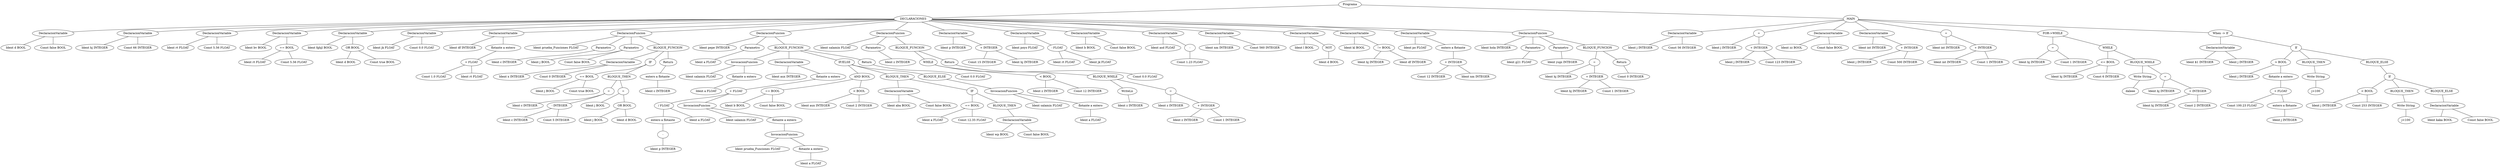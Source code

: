 graph G {227 [label="Programa"]
228 [label="DECLARACIONES"]
227 -- 228
229 [label="DeclaracionVariable"]
228 -- 229
230 [label="Ident d BOOL"]
229 -- 230
231 [label="Const false BOOL"]
229 -- 231
232 [label="DeclaracionVariable"]
228 -- 232
233 [label="Ident hj INTEGER"]
232 -- 233
234 [label="Const 66 INTEGER"]
232 -- 234
235 [label="DeclaracionVariable"]
228 -- 235
236 [label="Ident rt FLOAT"]
235 -- 236
237 [label="Const 5.56 FLOAT"]
235 -- 237
238 [label="DeclaracionVariable"]
228 -- 238
239 [label="Ident bv BOOL"]
238 -- 239
240 [label="== BOOL"]
238 -- 240
241 [label="Ident rt FLOAT"]
240 -- 241
242 [label="Const 5.56 FLOAT"]
240 -- 242
243 [label="DeclaracionVariable"]
228 -- 243
244 [label="Ident fghjl BOOL"]
243 -- 244
245 [label="OR BOOL"]
243 -- 245
246 [label="Ident d BOOL"]
245 -- 246
247 [label="Const true BOOL"]
245 -- 247
248 [label="DeclaracionVariable"]
228 -- 248
249 [label="Ident jk FLOAT"]
248 -- 249
250 [label="Const 0.0 FLOAT"]
248 -- 250
251 [label="DeclaracionVariable"]
228 -- 251
252 [label="Ident df INTEGER"]
251 -- 252
253 [label="flotante a entero"]
251 -- 253
254 [label="+ FLOAT"]
253 -- 254
255 [label="Const 1.0 FLOAT"]
254 -- 255
256 [label="Ident rt FLOAT"]
254 -- 256
257 [label="DeclaracionFuncion"]
228 -- 257
258 [label="Ident prueba_Funciones FLOAT"]
257 -- 258
259 [label="Parametro"]
257 -- 259
260 [label="Ident c INTEGER"]
259 -- 260
261 [label="Parametro"]
257 -- 261
262 [label="Ident j BOOL"]
261 -- 262
263 [label="Const false BOOL"]
261 -- 263
264 [label="BLOQUE_FUNCION"]
257 -- 264
265 [label="DeclaracionVariable"]
264 -- 265
266 [label="Ident x INTEGER"]
265 -- 266
267 [label="Const 0 INTEGER"]
265 -- 267
268 [label="IF"]
264 -- 268
269 [label="== BOOL"]
268 -- 269
270 [label="Ident j BOOL"]
269 -- 270
271 [label="Const true BOOL"]
269 -- 271
272 [label="BLOQUE_THEN"]
268 -- 272
273 [label="="]
272 -- 273
274 [label="Ident c INTEGER"]
273 -- 274
275 [label="- INTEGER"]
273 -- 275
276 [label="Ident c INTEGER"]
275 -- 276
277 [label="Const 5 INTEGER"]
275 -- 277
278 [label="="]
272 -- 278
279 [label="Ident j BOOL"]
278 -- 279
280 [label="OR BOOL"]
278 -- 280
281 [label="Ident j BOOL"]
280 -- 281
282 [label="Ident d BOOL"]
280 -- 282
283 [label="Return"]
264 -- 283
284 [label="entero a flotante"]
283 -- 284
285 [label="Ident c INTEGER"]
284 -- 285
286 [label="DeclaracionFuncion"]
228 -- 286
287 [label="Ident pepe INTEGER"]
286 -- 287
288 [label="Parametro"]
286 -- 288
289 [label="Ident a FLOAT"]
288 -- 289
290 [label="BLOQUE_FUNCION"]
286 -- 290
291 [label="InvocacionFuncion"]
290 -- 291
292 [label="Ident salamin FLOAT"]
291 -- 292
293 [label="flotante a entero"]
291 -- 293
294 [label="Ident a FLOAT"]
293 -- 294
295 [label="DeclaracionVariable"]
290 -- 295
296 [label="Ident aux INTEGER"]
295 -- 296
297 [label="flotante a entero"]
295 -- 297
298 [label="+ FLOAT"]
297 -- 298
299 [label="/ FLOAT"]
298 -- 299
300 [label="entero a flotante"]
299 -- 300
301 [label="-"]
300 -- 301
302 [label="Ident p INTEGER"]
301 -- 302
303 [label="Ident a FLOAT"]
299 -- 303
304 [label="InvocacionFuncion"]
298 -- 304
305 [label="Ident salamin FLOAT"]
304 -- 305
306 [label="flotante a entero"]
304 -- 306
307 [label="InvocacionFuncion"]
306 -- 307
308 [label="Ident prueba_Funciones FLOAT"]
307 -- 308
309 [label="flotante a entero"]
307 -- 309
310 [label="Ident a FLOAT"]
309 -- 310
311 [label="IF/ELSE"]
290 -- 311
312 [label="AND BOOL"]
311 -- 312
313 [label="== BOOL"]
312 -- 313
314 [label="Ident b BOOL"]
313 -- 314
315 [label="Const false BOOL"]
313 -- 315
316 [label="< BOOL"]
312 -- 316
317 [label="Ident aux INTEGER"]
316 -- 317
318 [label="Const 2 INTEGER"]
316 -- 318
319 [label="BLOQUE_THEN"]
311 -- 319
320 [label="DeclaracionVariable"]
319 -- 320
321 [label="Ident aba BOOL"]
320 -- 321
322 [label="Const false BOOL"]
320 -- 322
323 [label="IF"]
319 -- 323
324 [label="== BOOL"]
323 -- 324
325 [label="Ident a FLOAT"]
324 -- 325
326 [label="Const 12.35 FLOAT"]
324 -- 326
327 [label="BLOQUE_THEN"]
323 -- 327
328 [label="DeclaracionVariable"]
327 -- 328
329 [label="Ident wp BOOL"]
328 -- 329
330 [label="Const false BOOL"]
328 -- 330
331 [label="BLOQUE_ELSE"]
311 -- 331
332 [label="InvocacionFuncion"]
331 -- 332
333 [label="Ident salamin FLOAT"]
332 -- 333
334 [label="flotante a entero"]
332 -- 334
335 [label="Ident a FLOAT"]
334 -- 335
336 [label="Return"]
290 -- 336
337 [label="Const 0.0 FLOAT"]
336 -- 337
338 [label="DeclaracionFuncion"]
228 -- 338
339 [label="Ident salamin FLOAT"]
338 -- 339
340 [label="Parametro"]
338 -- 340
341 [label="Ident z INTEGER"]
340 -- 341
342 [label="BLOQUE_FUNCION"]
338 -- 342
343 [label="WHILE"]
342 -- 343
344 [label="< BOOL"]
343 -- 344
345 [label="Ident z INTEGER"]
344 -- 345
346 [label="Const 12 INTEGER"]
344 -- 346
347 [label="BLOQUE_WHILE"]
343 -- 347
348 [label="WriteLn"]
347 -- 348
349 [label="Ident z INTEGER"]
348 -- 349
350 [label="="]
347 -- 350
351 [label="Ident z INTEGER"]
350 -- 351
352 [label="+ INTEGER"]
350 -- 352
353 [label="Ident z INTEGER"]
352 -- 353
354 [label="Const 1 INTEGER"]
352 -- 354
355 [label="Return"]
342 -- 355
356 [label="Const 0.0 FLOAT"]
355 -- 356
357 [label="DeclaracionVariable"]
228 -- 357
358 [label="Ident p INTEGER"]
357 -- 358
359 [label="+ INTEGER"]
357 -- 359
360 [label="Const 15 INTEGER"]
359 -- 360
361 [label="Ident hj INTEGER"]
359 -- 361
362 [label="DeclaracionVariable"]
228 -- 362
363 [label="Ident poyo FLOAT"]
362 -- 363
364 [label="- FLOAT"]
362 -- 364
365 [label="Ident rt FLOAT"]
364 -- 365
366 [label="Ident jk FLOAT"]
364 -- 366
367 [label="DeclaracionVariable"]
228 -- 367
368 [label="Ident b BOOL"]
367 -- 368
369 [label="Const false BOOL"]
367 -- 369
370 [label="DeclaracionVariable"]
228 -- 370
371 [label="Ident asd FLOAT"]
370 -- 371
372 [label="-"]
370 -- 372
373 [label="Const 1.23 FLOAT"]
372 -- 373
374 [label="DeclaracionVariable"]
228 -- 374
375 [label="Ident nm INTEGER"]
374 -- 375
376 [label="Const 560 INTEGER"]
374 -- 376
377 [label="DeclaracionVariable"]
228 -- 377
378 [label="Ident l BOOL"]
377 -- 378
379 [label="NOT"]
377 -- 379
380 [label="Ident d BOOL"]
379 -- 380
381 [label="DeclaracionVariable"]
228 -- 381
382 [label="Ident kl BOOL"]
381 -- 382
383 [label="!= BOOL"]
381 -- 383
384 [label="Ident hj INTEGER"]
383 -- 384
385 [label="Ident df INTEGER"]
383 -- 385
386 [label="DeclaracionVariable"]
228 -- 386
387 [label="Ident po FLOAT"]
386 -- 387
388 [label="entero a flotante"]
386 -- 388
389 [label="+ INTEGER"]
388 -- 389
390 [label="Const 12 INTEGER"]
389 -- 390
391 [label="Ident nm INTEGER"]
389 -- 391
392 [label="DeclaracionFuncion"]
228 -- 392
393 [label="Ident hola INTEGER"]
392 -- 393
394 [label="Parametro"]
392 -- 394
395 [label="Ident g21 FLOAT"]
394 -- 395
396 [label="Parametro"]
392 -- 396
397 [label="Ident yupi INTEGER"]
396 -- 397
398 [label="BLOQUE_FUNCION"]
392 -- 398
399 [label="="]
398 -- 399
400 [label="Ident hj INTEGER"]
399 -- 400
401 [label="+ INTEGER"]
399 -- 401
402 [label="Ident hj INTEGER"]
401 -- 402
403 [label="Const 1 INTEGER"]
401 -- 403
404 [label="Return"]
398 -- 404
405 [label="Const 0 INTEGER"]
404 -- 405
406 [label="MAIN"]
227 -- 406
407 [label="DeclaracionVariable"]
406 -- 407
408 [label="Ident j INTEGER"]
407 -- 408
409 [label="Const 56 INTEGER"]
407 -- 409
410 [label="="]
406 -- 410
411 [label="Ident j INTEGER"]
410 -- 411
412 [label="+ INTEGER"]
410 -- 412
413 [label="Ident j INTEGER"]
412 -- 413
414 [label="Const 123 INTEGER"]
412 -- 414
415 [label="DeclaracionVariable"]
406 -- 415
416 [label="Ident zz BOOL"]
415 -- 416
417 [label="Const false BOOL"]
415 -- 417
418 [label="DeclaracionVariable"]
406 -- 418
419 [label="Ident int INTEGER"]
418 -- 419
420 [label="+ INTEGER"]
418 -- 420
421 [label="Ident j INTEGER"]
420 -- 421
422 [label="Const 500 INTEGER"]
420 -- 422
423 [label="="]
406 -- 423
424 [label="Ident int INTEGER"]
423 -- 424
425 [label="+ INTEGER"]
423 -- 425
426 [label="Ident int INTEGER"]
425 -- 426
427 [label="Const 1 INTEGER"]
425 -- 427
428 [label="FOR->WHILE"]
406 -- 428
429 [label="="]
428 -- 429
430 [label="Ident hj INTEGER"]
429 -- 430
431 [label="Const 1 INTEGER"]
429 -- 431
432 [label="WHILE"]
428 -- 432
433 [label="<= BOOL"]
432 -- 433
434 [label="Ident hj INTEGER"]
433 -- 434
435 [label="Const 6 INTEGER"]
433 -- 435
436 [label="BLOQUE_WHILE"]
432 -- 436
437 [label="Write String"]
436 -- 437
438 [label="daleee"]
437 -- 438
439 [label="="]
436 -- 439
440 [label="Ident hj INTEGER"]
439 -- 440
441 [label="+ INTEGER"]
439 -- 441
442 [label="Ident hj INTEGER"]
441 -- 442
443 [label="Const 2 INTEGER"]
441 -- 443
444 [label="When -> If"]
406 -- 444
445 [label="DeclaracionVariable"]
444 -- 445
446 [label="Ident $1 INTEGER"]
445 -- 446
447 [label="Ident j INTEGER"]
445 -- 447
448 [label="If"]
444 -- 448
449 [label="> BOOL"]
448 -- 449
450 [label="Ident j INTEGER"]
449 -- 450
451 [label="flotante a entero"]
449 -- 451
452 [label="+ FLOAT"]
451 -- 452
453 [label="Const 100.23 FLOAT"]
452 -- 453
454 [label="entero a flotante"]
452 -- 454
455 [label="Ident j INTEGER"]
454 -- 455
456 [label="BLOQUE_THEN"]
448 -- 456
457 [label="Write String"]
456 -- 457
458 [label="j>100"]
457 -- 458
459 [label="BLOQUE_ELSE"]
448 -- 459
460 [label="If"]
459 -- 460
461 [label="< BOOL"]
460 -- 461
462 [label="Ident j INTEGER"]
461 -- 462
463 [label="Const 253 INTEGER"]
461 -- 463
464 [label="BLOQUE_THEN"]
460 -- 464
465 [label="Write String"]
464 -- 465
466 [label="j<100"]
465 -- 466
467 [label="BLOQUE_ELSE"]
460 -- 467
468 [label="DeclaracionVariable"]
467 -- 468
469 [label="Ident kaka BOOL"]
468 -- 469
470 [label="Const false BOOL"]
468 -- 470
}

